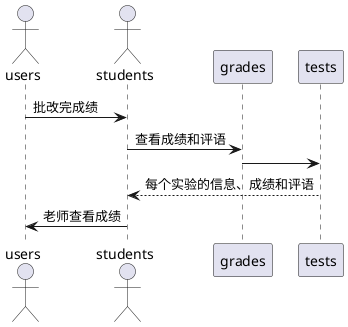 @startuml
actor users
actor students
users -> students: 批改完成绩
students -> grades: 查看成绩和评语
grades -> tests
tests --> students:每个实验的信息、成绩和评语
users <- students:老师查看成绩
@enduml